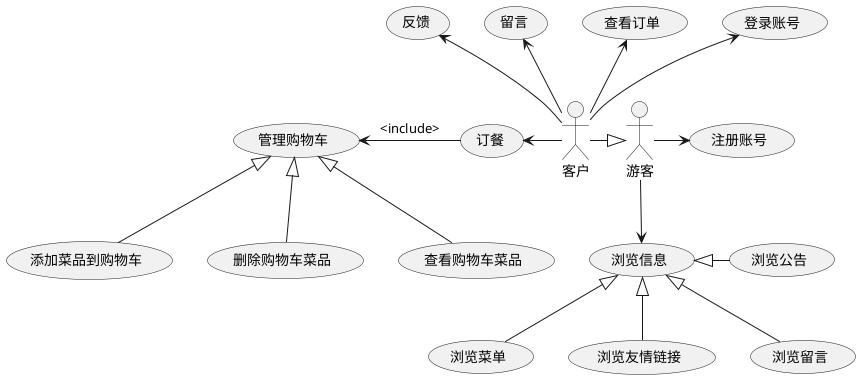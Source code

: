 @startuml 前台用例
actor 客户 as kh
actor 游客 as yk

kh -|> yk

yk -down-> (浏览信息)
(浏览信息) <|-down- (浏览菜单)
(浏览信息) <|-down- (浏览友情链接)
(浏览信息) <|-down- (浏览留言)
(浏览信息) <|-right- (浏览公告)

yk -> (注册账号)

kh -up-> (登录账号)
kh -left-> (订餐)
kh -up-> (查看订单)
kh -up-> (留言)
kh -up-> (反馈)
(订餐) -left-> (管理购物车): <include>
(管理购物车) <|-down- (添加菜品到购物车) 
(管理购物车) <|-down- (删除购物车菜品) 
(管理购物车) <|-down- (查看购物车菜品) 

@enduml
